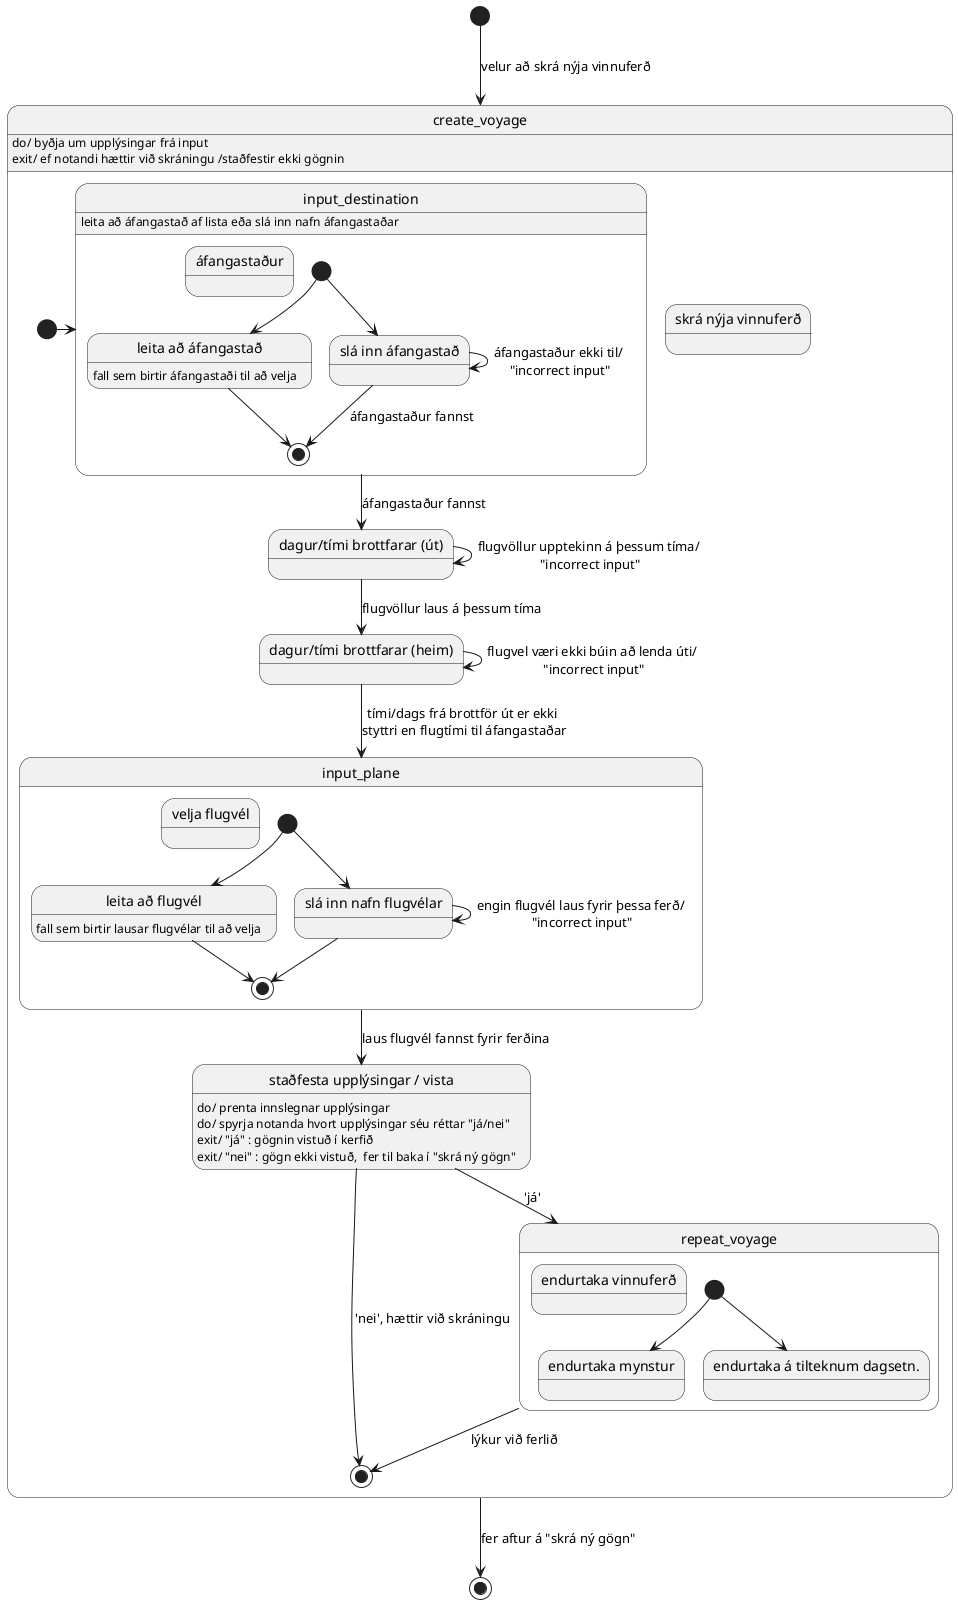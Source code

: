 @startuml 

state create_voyage {
  state create_voyage as "skrá nýja vinnuferð"
    create_voyage : do/ byðja um upplýsingar frá input
    create_voyage : exit/ ef notandi hættir við skráningu /staðfestir ekki gögnin

  state input_destination {
    state input_destination as "áfangastaður"
      input_destination : leita að áfangastað af lista eða slá inn nafn áfangastaðar
    state destination_search as "leita að áfangastað"
      destination_search : fall sem birtir áfangastaði til að velja
    state destination_direct as "slá inn áfangastað"
    [*] --> destination_direct
    [*] --> destination_search
    destination_direct --> destination_direct : áfangastaður ekki til/ \n"incorrect input"
    destination_search --> [*]
    destination_direct --> [*] : áfangastaður fannst
  }
  state input_date_out as "dagur/tími brottfarar (út)"
  state input_date_in as "dagur/tími brottfarar (heim)"
  state input_plane {
    state input_plane as "velja flugvél"
    state plane_search as "leita að flugvél" 
      plane_search : fall sem birtir lausar flugvélar til að velja
    state plane_direct as "slá inn nafn flugvélar"

    [*] --> plane_search
    [*] --> plane_direct
    plane_direct --> plane_direct : engin flugvél laus fyrir þessa ferð/ \n"incorrect input"
    plane_direct --> [*]
    plane_search --> [*]
  }
  state voyage_confirm as "staðfesta upplýsingar / vista"
    voyage_confirm : do/ prenta innslegnar upplýsingar
    voyage_confirm : do/ spyrja notanda hvort upplýsingar séu réttar "já/nei"
    voyage_confirm : exit/ "já" : gögnin vistuð í kerfið
    voyage_confirm : exit/ "nei" : gögn ekki vistuð,  fer til baka í "skrá ný gögn"

  state repeat_voyage {
    state repeat_voyage as "endurtaka vinnuferð"
    state repeat_pattern as "endurtaka mynstur"
    state repeat_dates as "endurtaka á tilteknum dagsetn."

    [*] --> repeat_pattern
    [*] --> repeat_dates
    
  }

  [*] -right-> input_destination
  input_destination --> input_date_out : áfangastaður fannst
  input_date_out --> input_date_in : flugvöllur laus á þessum tíma
    input_date_out --> input_date_out : flugvöllur upptekinn á þessum tíma/ \n"incorrect input"
  input_date_in --> input_plane : tími/dags frá brottför út er ekki \nstyttri en flugtími til áfangastaðar
    input_date_in --> input_date_in : flugvel væri ekki búin að lenda úti/ \n"incorrect input"
  input_plane --> voyage_confirm : laus flugvél fannst fyrir ferðina
  voyage_confirm -right-> [*] : 'nei', hættir við skráningu
  voyage_confirm --> repeat_voyage : 'já'
  repeat_voyage --> [*] : lýkur við ferlið
  
}



[*] --> create_voyage : velur að skrá nýja vinnuferð
create_voyage --> [*] : fer aftur á "skrá ný gögn"


@enduml